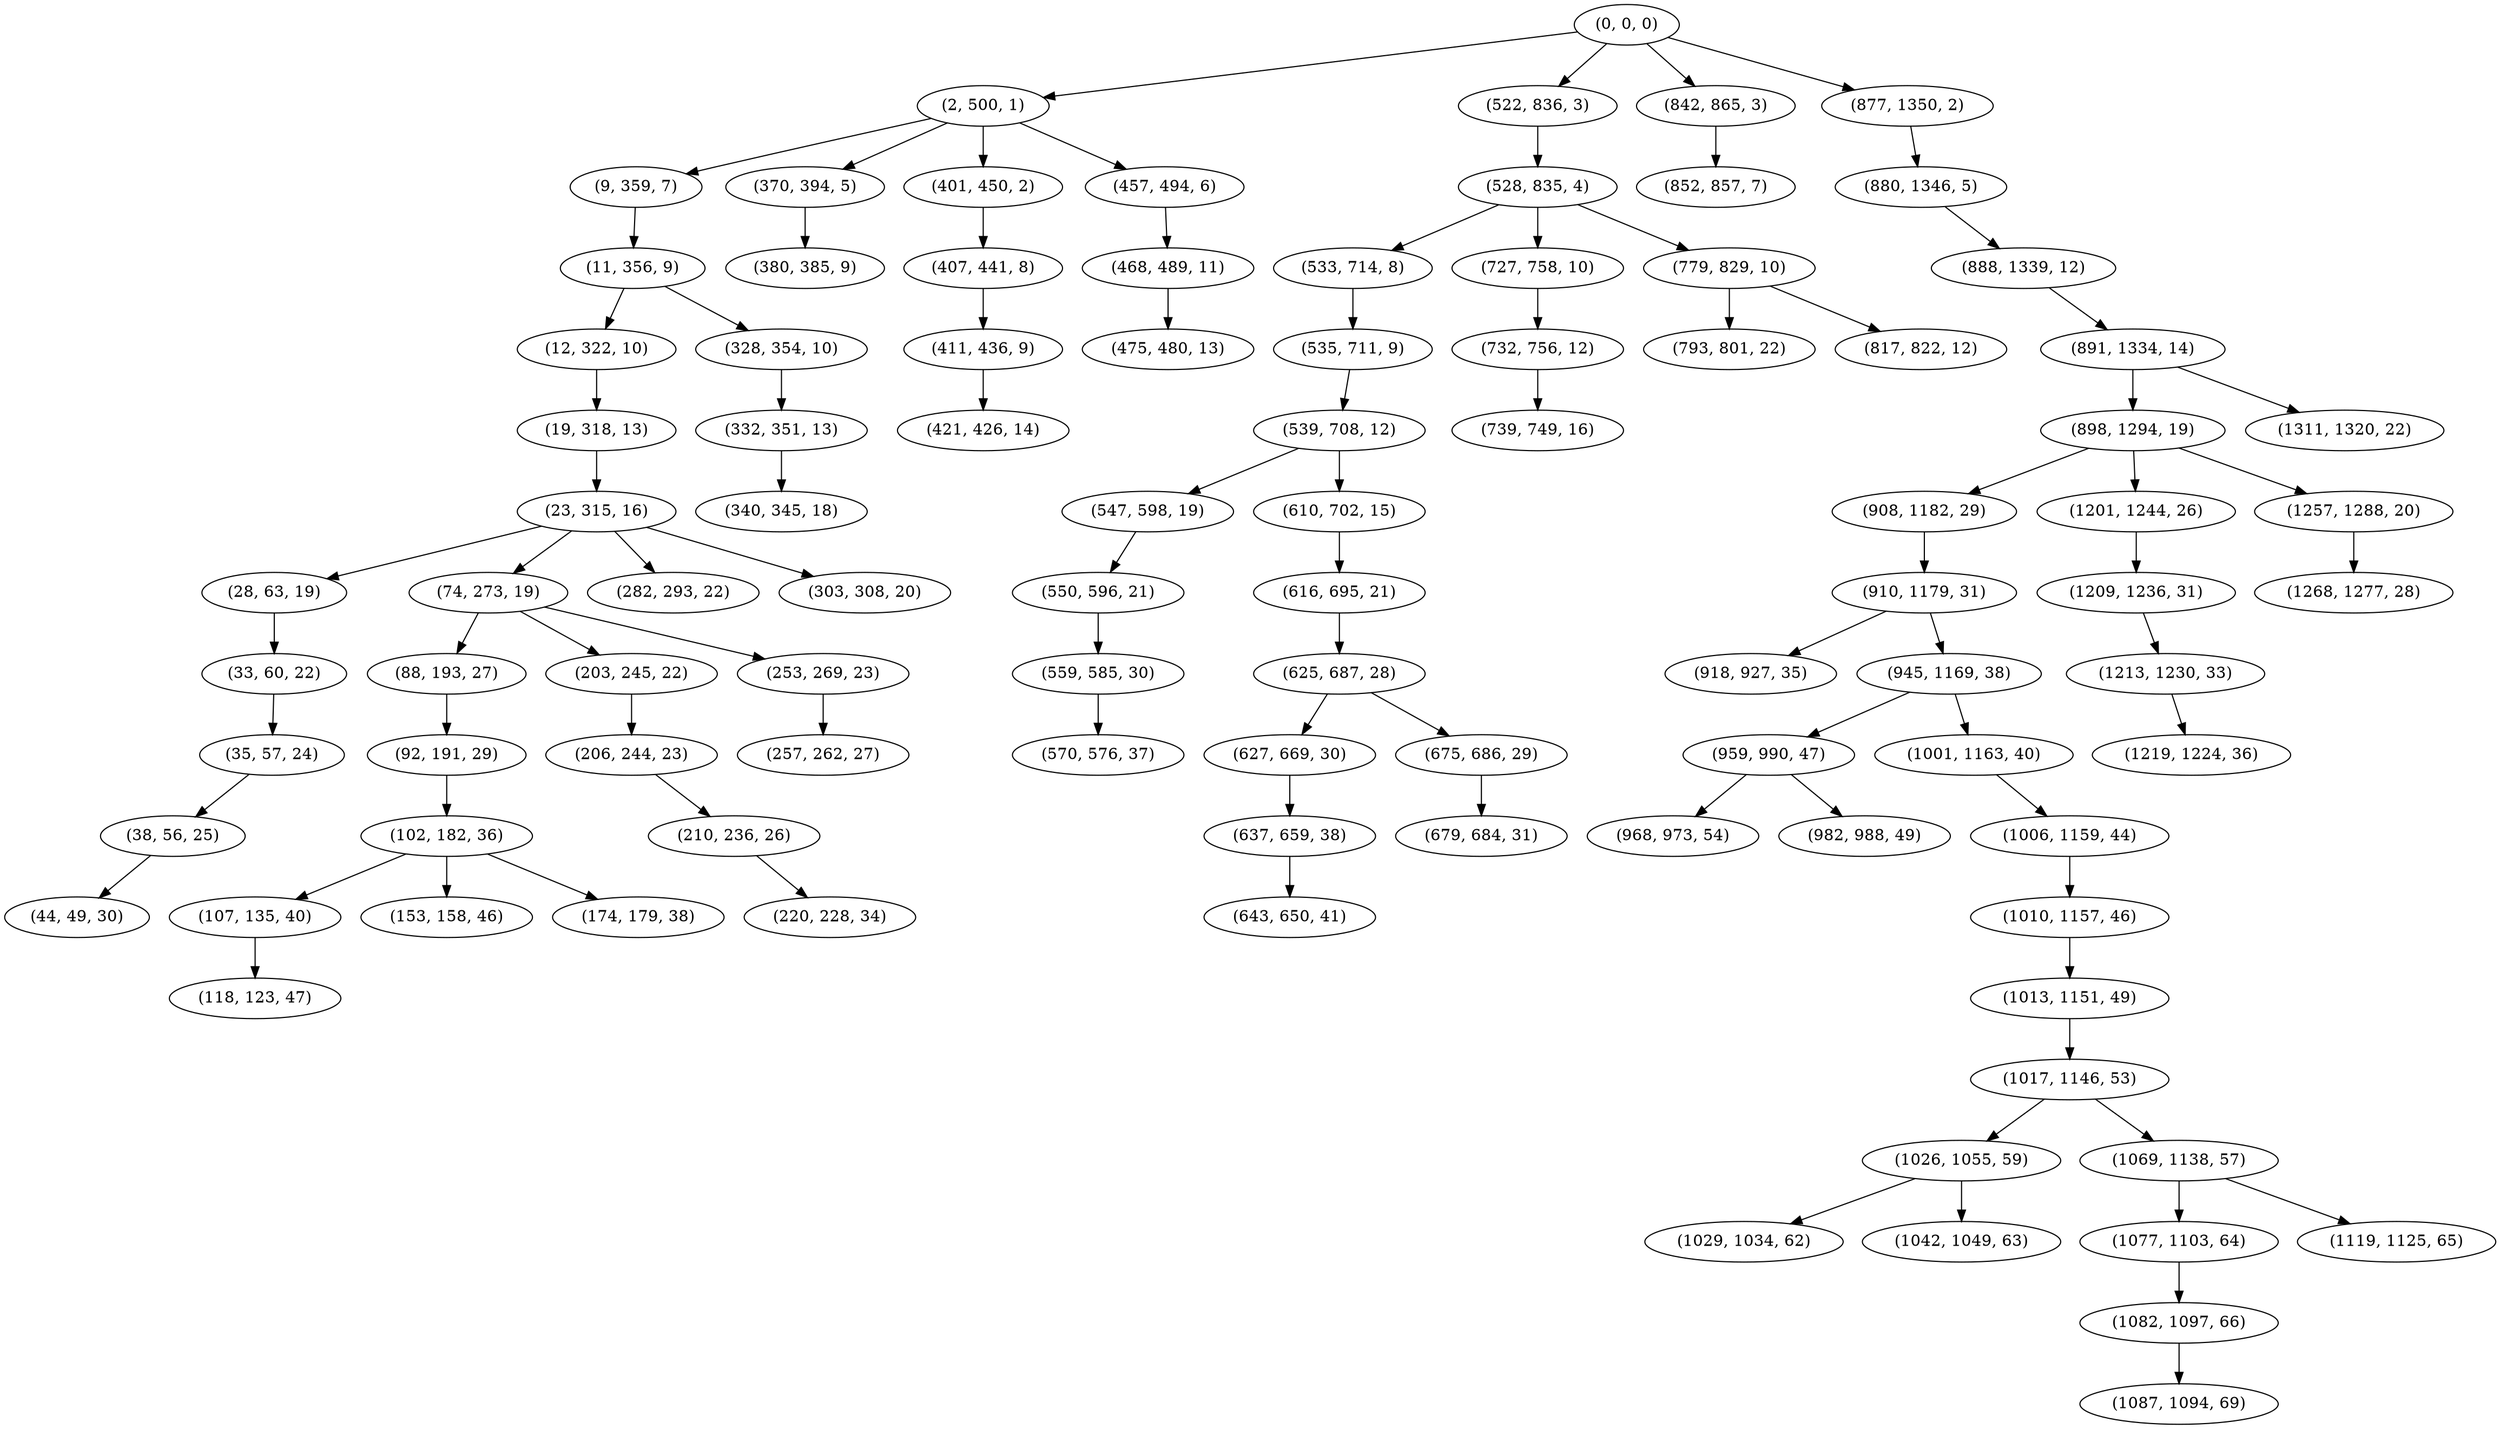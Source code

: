 digraph tree {
    "(0, 0, 0)";
    "(2, 500, 1)";
    "(9, 359, 7)";
    "(11, 356, 9)";
    "(12, 322, 10)";
    "(19, 318, 13)";
    "(23, 315, 16)";
    "(28, 63, 19)";
    "(33, 60, 22)";
    "(35, 57, 24)";
    "(38, 56, 25)";
    "(44, 49, 30)";
    "(74, 273, 19)";
    "(88, 193, 27)";
    "(92, 191, 29)";
    "(102, 182, 36)";
    "(107, 135, 40)";
    "(118, 123, 47)";
    "(153, 158, 46)";
    "(174, 179, 38)";
    "(203, 245, 22)";
    "(206, 244, 23)";
    "(210, 236, 26)";
    "(220, 228, 34)";
    "(253, 269, 23)";
    "(257, 262, 27)";
    "(282, 293, 22)";
    "(303, 308, 20)";
    "(328, 354, 10)";
    "(332, 351, 13)";
    "(340, 345, 18)";
    "(370, 394, 5)";
    "(380, 385, 9)";
    "(401, 450, 2)";
    "(407, 441, 8)";
    "(411, 436, 9)";
    "(421, 426, 14)";
    "(457, 494, 6)";
    "(468, 489, 11)";
    "(475, 480, 13)";
    "(522, 836, 3)";
    "(528, 835, 4)";
    "(533, 714, 8)";
    "(535, 711, 9)";
    "(539, 708, 12)";
    "(547, 598, 19)";
    "(550, 596, 21)";
    "(559, 585, 30)";
    "(570, 576, 37)";
    "(610, 702, 15)";
    "(616, 695, 21)";
    "(625, 687, 28)";
    "(627, 669, 30)";
    "(637, 659, 38)";
    "(643, 650, 41)";
    "(675, 686, 29)";
    "(679, 684, 31)";
    "(727, 758, 10)";
    "(732, 756, 12)";
    "(739, 749, 16)";
    "(779, 829, 10)";
    "(793, 801, 22)";
    "(817, 822, 12)";
    "(842, 865, 3)";
    "(852, 857, 7)";
    "(877, 1350, 2)";
    "(880, 1346, 5)";
    "(888, 1339, 12)";
    "(891, 1334, 14)";
    "(898, 1294, 19)";
    "(908, 1182, 29)";
    "(910, 1179, 31)";
    "(918, 927, 35)";
    "(945, 1169, 38)";
    "(959, 990, 47)";
    "(968, 973, 54)";
    "(982, 988, 49)";
    "(1001, 1163, 40)";
    "(1006, 1159, 44)";
    "(1010, 1157, 46)";
    "(1013, 1151, 49)";
    "(1017, 1146, 53)";
    "(1026, 1055, 59)";
    "(1029, 1034, 62)";
    "(1042, 1049, 63)";
    "(1069, 1138, 57)";
    "(1077, 1103, 64)";
    "(1082, 1097, 66)";
    "(1087, 1094, 69)";
    "(1119, 1125, 65)";
    "(1201, 1244, 26)";
    "(1209, 1236, 31)";
    "(1213, 1230, 33)";
    "(1219, 1224, 36)";
    "(1257, 1288, 20)";
    "(1268, 1277, 28)";
    "(1311, 1320, 22)";
    "(0, 0, 0)" -> "(2, 500, 1)";
    "(0, 0, 0)" -> "(522, 836, 3)";
    "(0, 0, 0)" -> "(842, 865, 3)";
    "(0, 0, 0)" -> "(877, 1350, 2)";
    "(2, 500, 1)" -> "(9, 359, 7)";
    "(2, 500, 1)" -> "(370, 394, 5)";
    "(2, 500, 1)" -> "(401, 450, 2)";
    "(2, 500, 1)" -> "(457, 494, 6)";
    "(9, 359, 7)" -> "(11, 356, 9)";
    "(11, 356, 9)" -> "(12, 322, 10)";
    "(11, 356, 9)" -> "(328, 354, 10)";
    "(12, 322, 10)" -> "(19, 318, 13)";
    "(19, 318, 13)" -> "(23, 315, 16)";
    "(23, 315, 16)" -> "(28, 63, 19)";
    "(23, 315, 16)" -> "(74, 273, 19)";
    "(23, 315, 16)" -> "(282, 293, 22)";
    "(23, 315, 16)" -> "(303, 308, 20)";
    "(28, 63, 19)" -> "(33, 60, 22)";
    "(33, 60, 22)" -> "(35, 57, 24)";
    "(35, 57, 24)" -> "(38, 56, 25)";
    "(38, 56, 25)" -> "(44, 49, 30)";
    "(74, 273, 19)" -> "(88, 193, 27)";
    "(74, 273, 19)" -> "(203, 245, 22)";
    "(74, 273, 19)" -> "(253, 269, 23)";
    "(88, 193, 27)" -> "(92, 191, 29)";
    "(92, 191, 29)" -> "(102, 182, 36)";
    "(102, 182, 36)" -> "(107, 135, 40)";
    "(102, 182, 36)" -> "(153, 158, 46)";
    "(102, 182, 36)" -> "(174, 179, 38)";
    "(107, 135, 40)" -> "(118, 123, 47)";
    "(203, 245, 22)" -> "(206, 244, 23)";
    "(206, 244, 23)" -> "(210, 236, 26)";
    "(210, 236, 26)" -> "(220, 228, 34)";
    "(253, 269, 23)" -> "(257, 262, 27)";
    "(328, 354, 10)" -> "(332, 351, 13)";
    "(332, 351, 13)" -> "(340, 345, 18)";
    "(370, 394, 5)" -> "(380, 385, 9)";
    "(401, 450, 2)" -> "(407, 441, 8)";
    "(407, 441, 8)" -> "(411, 436, 9)";
    "(411, 436, 9)" -> "(421, 426, 14)";
    "(457, 494, 6)" -> "(468, 489, 11)";
    "(468, 489, 11)" -> "(475, 480, 13)";
    "(522, 836, 3)" -> "(528, 835, 4)";
    "(528, 835, 4)" -> "(533, 714, 8)";
    "(528, 835, 4)" -> "(727, 758, 10)";
    "(528, 835, 4)" -> "(779, 829, 10)";
    "(533, 714, 8)" -> "(535, 711, 9)";
    "(535, 711, 9)" -> "(539, 708, 12)";
    "(539, 708, 12)" -> "(547, 598, 19)";
    "(539, 708, 12)" -> "(610, 702, 15)";
    "(547, 598, 19)" -> "(550, 596, 21)";
    "(550, 596, 21)" -> "(559, 585, 30)";
    "(559, 585, 30)" -> "(570, 576, 37)";
    "(610, 702, 15)" -> "(616, 695, 21)";
    "(616, 695, 21)" -> "(625, 687, 28)";
    "(625, 687, 28)" -> "(627, 669, 30)";
    "(625, 687, 28)" -> "(675, 686, 29)";
    "(627, 669, 30)" -> "(637, 659, 38)";
    "(637, 659, 38)" -> "(643, 650, 41)";
    "(675, 686, 29)" -> "(679, 684, 31)";
    "(727, 758, 10)" -> "(732, 756, 12)";
    "(732, 756, 12)" -> "(739, 749, 16)";
    "(779, 829, 10)" -> "(793, 801, 22)";
    "(779, 829, 10)" -> "(817, 822, 12)";
    "(842, 865, 3)" -> "(852, 857, 7)";
    "(877, 1350, 2)" -> "(880, 1346, 5)";
    "(880, 1346, 5)" -> "(888, 1339, 12)";
    "(888, 1339, 12)" -> "(891, 1334, 14)";
    "(891, 1334, 14)" -> "(898, 1294, 19)";
    "(891, 1334, 14)" -> "(1311, 1320, 22)";
    "(898, 1294, 19)" -> "(908, 1182, 29)";
    "(898, 1294, 19)" -> "(1201, 1244, 26)";
    "(898, 1294, 19)" -> "(1257, 1288, 20)";
    "(908, 1182, 29)" -> "(910, 1179, 31)";
    "(910, 1179, 31)" -> "(918, 927, 35)";
    "(910, 1179, 31)" -> "(945, 1169, 38)";
    "(945, 1169, 38)" -> "(959, 990, 47)";
    "(945, 1169, 38)" -> "(1001, 1163, 40)";
    "(959, 990, 47)" -> "(968, 973, 54)";
    "(959, 990, 47)" -> "(982, 988, 49)";
    "(1001, 1163, 40)" -> "(1006, 1159, 44)";
    "(1006, 1159, 44)" -> "(1010, 1157, 46)";
    "(1010, 1157, 46)" -> "(1013, 1151, 49)";
    "(1013, 1151, 49)" -> "(1017, 1146, 53)";
    "(1017, 1146, 53)" -> "(1026, 1055, 59)";
    "(1017, 1146, 53)" -> "(1069, 1138, 57)";
    "(1026, 1055, 59)" -> "(1029, 1034, 62)";
    "(1026, 1055, 59)" -> "(1042, 1049, 63)";
    "(1069, 1138, 57)" -> "(1077, 1103, 64)";
    "(1069, 1138, 57)" -> "(1119, 1125, 65)";
    "(1077, 1103, 64)" -> "(1082, 1097, 66)";
    "(1082, 1097, 66)" -> "(1087, 1094, 69)";
    "(1201, 1244, 26)" -> "(1209, 1236, 31)";
    "(1209, 1236, 31)" -> "(1213, 1230, 33)";
    "(1213, 1230, 33)" -> "(1219, 1224, 36)";
    "(1257, 1288, 20)" -> "(1268, 1277, 28)";
}
